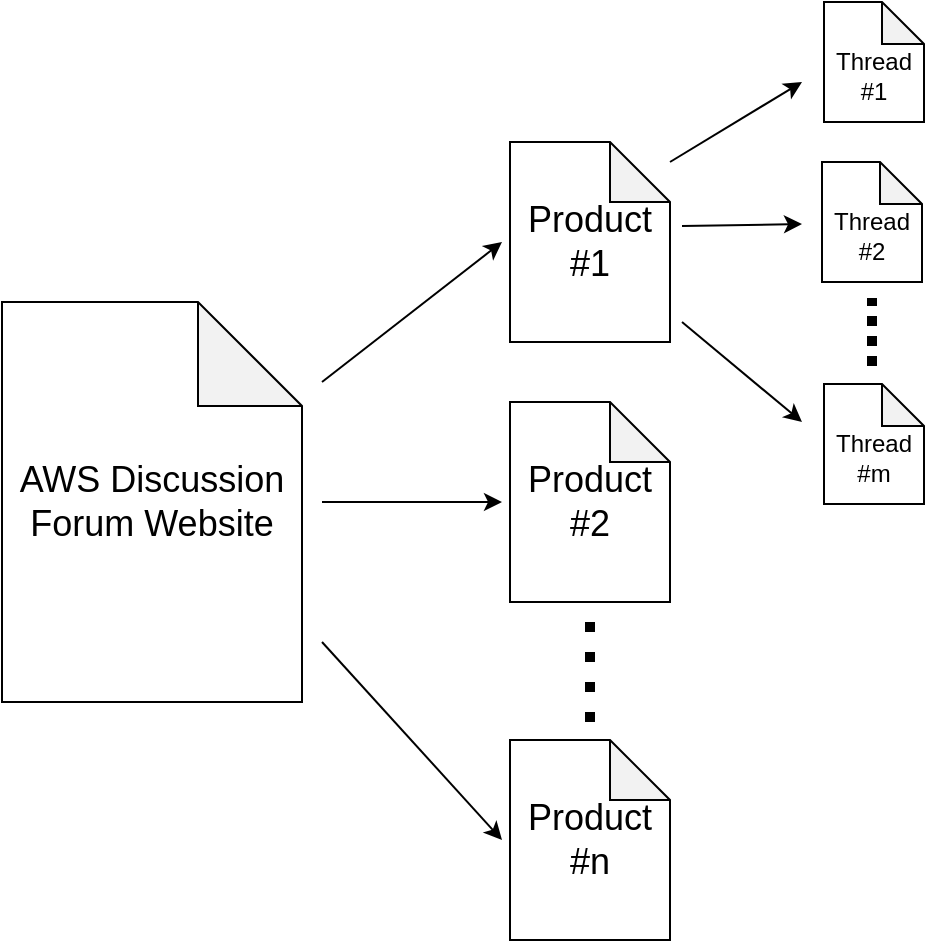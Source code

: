 <mxfile version="10.7.1" type="device"><diagram id="AiRAvETvQ9Sl7OZLkftF" name="Page-1"><mxGraphModel dx="1188" dy="729" grid="1" gridSize="10" guides="1" tooltips="1" connect="1" arrows="1" fold="1" page="1" pageScale="1" pageWidth="850" pageHeight="1100" math="0" shadow="0"><root><mxCell id="0"/><mxCell id="1" parent="0"/><mxCell id="LRq_pgPGntwhXkq1AeFR-16" style="edgeStyle=none;rounded=0;orthogonalLoop=1;jettySize=auto;html=1;" edge="1" parent="1"><mxGeometry relative="1" as="geometry"><mxPoint x="200" y="300" as="sourcePoint"/><mxPoint x="290" y="300" as="targetPoint"/></mxGeometry></mxCell><mxCell id="LRq_pgPGntwhXkq1AeFR-17" style="edgeStyle=none;rounded=0;orthogonalLoop=1;jettySize=auto;html=1;" edge="1" parent="1"><mxGeometry relative="1" as="geometry"><mxPoint x="200" y="240" as="sourcePoint"/><mxPoint x="290" y="170" as="targetPoint"/></mxGeometry></mxCell><mxCell id="LRq_pgPGntwhXkq1AeFR-18" style="edgeStyle=none;rounded=0;orthogonalLoop=1;jettySize=auto;html=1;" edge="1" parent="1"><mxGeometry relative="1" as="geometry"><mxPoint x="200" y="370" as="sourcePoint"/><mxPoint x="290" y="469" as="targetPoint"/></mxGeometry></mxCell><mxCell id="LRq_pgPGntwhXkq1AeFR-1" value="&lt;font style=&quot;font-size: 18px&quot;&gt;AWS Discussion Forum Website&lt;/font&gt;" style="shape=note;whiteSpace=wrap;html=1;backgroundOutline=1;darkOpacity=0.05;size=52;" vertex="1" parent="1"><mxGeometry x="40" y="200" width="150" height="200" as="geometry"/></mxCell><mxCell id="LRq_pgPGntwhXkq1AeFR-29" style="edgeStyle=none;rounded=0;orthogonalLoop=1;jettySize=auto;html=1;strokeWidth=1;" edge="1" parent="1"><mxGeometry relative="1" as="geometry"><mxPoint x="374" y="130" as="sourcePoint"/><mxPoint x="440" y="90" as="targetPoint"/></mxGeometry></mxCell><mxCell id="LRq_pgPGntwhXkq1AeFR-30" value="" style="edgeStyle=none;rounded=0;orthogonalLoop=1;jettySize=auto;html=1;strokeWidth=1;" edge="1" parent="1"><mxGeometry relative="1" as="geometry"><mxPoint x="380" y="162" as="sourcePoint"/><mxPoint x="440" y="161" as="targetPoint"/></mxGeometry></mxCell><mxCell id="LRq_pgPGntwhXkq1AeFR-31" style="edgeStyle=none;rounded=0;orthogonalLoop=1;jettySize=auto;html=1;strokeWidth=1;" edge="1" parent="1"><mxGeometry relative="1" as="geometry"><mxPoint x="380" y="210" as="sourcePoint"/><mxPoint x="440" y="260" as="targetPoint"/></mxGeometry></mxCell><mxCell id="LRq_pgPGntwhXkq1AeFR-5" value="&lt;font style=&quot;font-size: 18px&quot;&gt;Product&lt;br&gt;#1&lt;/font&gt;&lt;br&gt;" style="shape=note;whiteSpace=wrap;html=1;backgroundOutline=1;darkOpacity=0.05;" vertex="1" parent="1"><mxGeometry x="294" y="120" width="80" height="100" as="geometry"/></mxCell><mxCell id="LRq_pgPGntwhXkq1AeFR-6" value="&lt;font style=&quot;font-size: 18px&quot;&gt;Product&lt;br&gt;#n&lt;/font&gt;&lt;br&gt;" style="shape=note;whiteSpace=wrap;html=1;backgroundOutline=1;darkOpacity=0.05;" vertex="1" parent="1"><mxGeometry x="294" y="419" width="80" height="100" as="geometry"/></mxCell><mxCell id="LRq_pgPGntwhXkq1AeFR-7" value="&lt;font style=&quot;font-size: 18px&quot;&gt;Product&lt;br&gt;#2&lt;/font&gt;&lt;br&gt;" style="shape=note;whiteSpace=wrap;html=1;backgroundOutline=1;darkOpacity=0.05;" vertex="1" parent="1"><mxGeometry x="294" y="250" width="80" height="100" as="geometry"/></mxCell><mxCell id="LRq_pgPGntwhXkq1AeFR-21" value="" style="endArrow=none;dashed=1;html=1;rounded=0;strokeWidth=5;dashPattern=1 2;" edge="1" parent="1"><mxGeometry width="50" height="50" relative="1" as="geometry"><mxPoint x="334" y="410" as="sourcePoint"/><mxPoint x="334" y="360" as="targetPoint"/></mxGeometry></mxCell><mxCell id="LRq_pgPGntwhXkq1AeFR-25" value="&lt;br&gt;Thread&lt;br&gt;#1&lt;br&gt;" style="shape=note;whiteSpace=wrap;html=1;backgroundOutline=1;darkOpacity=0.05;fillColor=none;size=21;" vertex="1" parent="1"><mxGeometry x="451" y="50" width="50" height="60" as="geometry"/></mxCell><mxCell id="LRq_pgPGntwhXkq1AeFR-26" value="&lt;br&gt;Thread #2" style="shape=note;whiteSpace=wrap;html=1;backgroundOutline=1;darkOpacity=0.05;fillColor=none;size=21;" vertex="1" parent="1"><mxGeometry x="450" y="130" width="50" height="60" as="geometry"/></mxCell><mxCell id="LRq_pgPGntwhXkq1AeFR-27" value="&lt;br&gt;Thread&lt;br&gt;#m&lt;br&gt;" style="shape=note;whiteSpace=wrap;html=1;backgroundOutline=1;darkOpacity=0.05;fillColor=none;size=21;" vertex="1" parent="1"><mxGeometry x="451" y="241" width="50" height="60" as="geometry"/></mxCell><mxCell id="LRq_pgPGntwhXkq1AeFR-32" value="" style="endArrow=none;dashed=1;html=1;strokeWidth=5;dashPattern=1 1;" edge="1" parent="1"><mxGeometry width="50" height="50" relative="1" as="geometry"><mxPoint x="475" y="232" as="sourcePoint"/><mxPoint x="475" y="198" as="targetPoint"/></mxGeometry></mxCell></root></mxGraphModel></diagram></mxfile>